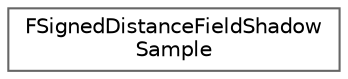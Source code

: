digraph "Graphical Class Hierarchy"
{
 // INTERACTIVE_SVG=YES
 // LATEX_PDF_SIZE
  bgcolor="transparent";
  edge [fontname=Helvetica,fontsize=10,labelfontname=Helvetica,labelfontsize=10];
  node [fontname=Helvetica,fontsize=10,shape=box,height=0.2,width=0.4];
  rankdir="LR";
  Node0 [id="Node000000",label="FSignedDistanceFieldShadow\lSample",height=0.2,width=0.4,color="grey40", fillcolor="white", style="filled",URL="$de/d95/structFSignedDistanceFieldShadowSample.html",tooltip=" "];
}
